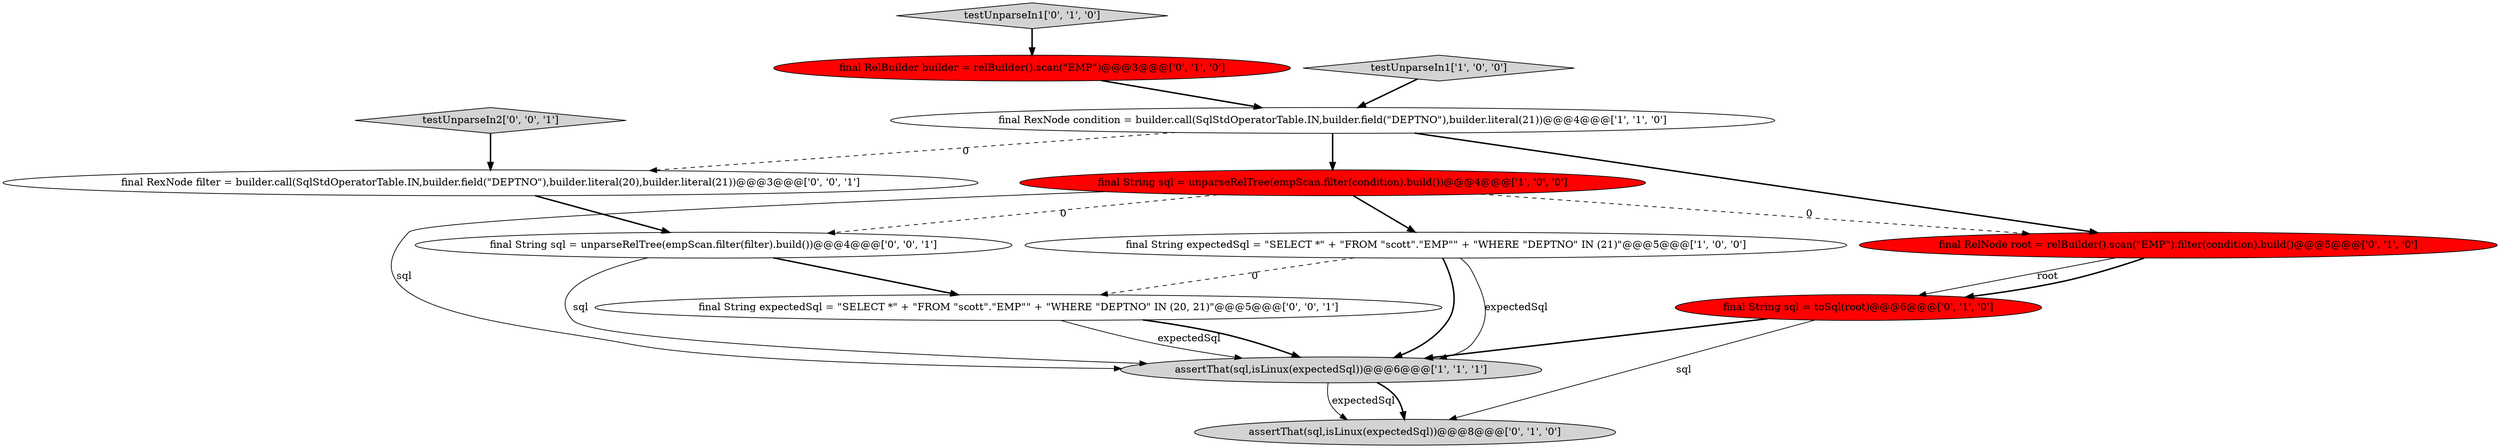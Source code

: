 digraph {
6 [style = filled, label = "final RelBuilder builder = relBuilder().scan(\"EMP\")@@@3@@@['0', '1', '0']", fillcolor = red, shape = ellipse image = "AAA1AAABBB2BBB"];
1 [style = filled, label = "final String expectedSql = \"SELECT *\" + \"FROM \"scott\".\"EMP\"\" + \"WHERE \"DEPTNO\" IN (21)\"@@@5@@@['1', '0', '0']", fillcolor = white, shape = ellipse image = "AAA0AAABBB1BBB"];
0 [style = filled, label = "testUnparseIn1['1', '0', '0']", fillcolor = lightgray, shape = diamond image = "AAA0AAABBB1BBB"];
7 [style = filled, label = "assertThat(sql,isLinux(expectedSql))@@@8@@@['0', '1', '0']", fillcolor = lightgray, shape = ellipse image = "AAA0AAABBB2BBB"];
11 [style = filled, label = "final String expectedSql = \"SELECT *\" + \"FROM \"scott\".\"EMP\"\" + \"WHERE \"DEPTNO\" IN (20, 21)\"@@@5@@@['0', '0', '1']", fillcolor = white, shape = ellipse image = "AAA0AAABBB3BBB"];
5 [style = filled, label = "final RelNode root = relBuilder().scan(\"EMP\").filter(condition).build()@@@5@@@['0', '1', '0']", fillcolor = red, shape = ellipse image = "AAA1AAABBB2BBB"];
8 [style = filled, label = "testUnparseIn1['0', '1', '0']", fillcolor = lightgray, shape = diamond image = "AAA0AAABBB2BBB"];
9 [style = filled, label = "final String sql = toSql(root)@@@6@@@['0', '1', '0']", fillcolor = red, shape = ellipse image = "AAA1AAABBB2BBB"];
13 [style = filled, label = "testUnparseIn2['0', '0', '1']", fillcolor = lightgray, shape = diamond image = "AAA0AAABBB3BBB"];
2 [style = filled, label = "final String sql = unparseRelTree(empScan.filter(condition).build())@@@4@@@['1', '0', '0']", fillcolor = red, shape = ellipse image = "AAA1AAABBB1BBB"];
10 [style = filled, label = "final RexNode filter = builder.call(SqlStdOperatorTable.IN,builder.field(\"DEPTNO\"),builder.literal(20),builder.literal(21))@@@3@@@['0', '0', '1']", fillcolor = white, shape = ellipse image = "AAA0AAABBB3BBB"];
4 [style = filled, label = "final RexNode condition = builder.call(SqlStdOperatorTable.IN,builder.field(\"DEPTNO\"),builder.literal(21))@@@4@@@['1', '1', '0']", fillcolor = white, shape = ellipse image = "AAA0AAABBB1BBB"];
12 [style = filled, label = "final String sql = unparseRelTree(empScan.filter(filter).build())@@@4@@@['0', '0', '1']", fillcolor = white, shape = ellipse image = "AAA0AAABBB3BBB"];
3 [style = filled, label = "assertThat(sql,isLinux(expectedSql))@@@6@@@['1', '1', '1']", fillcolor = lightgray, shape = ellipse image = "AAA0AAABBB1BBB"];
13->10 [style = bold, label=""];
5->9 [style = solid, label="root"];
1->3 [style = solid, label="expectedSql"];
5->9 [style = bold, label=""];
2->1 [style = bold, label=""];
12->11 [style = bold, label=""];
1->3 [style = bold, label=""];
8->6 [style = bold, label=""];
4->2 [style = bold, label=""];
11->3 [style = solid, label="expectedSql"];
3->7 [style = solid, label="expectedSql"];
6->4 [style = bold, label=""];
2->5 [style = dashed, label="0"];
2->12 [style = dashed, label="0"];
3->7 [style = bold, label=""];
11->3 [style = bold, label=""];
0->4 [style = bold, label=""];
10->12 [style = bold, label=""];
1->11 [style = dashed, label="0"];
9->3 [style = bold, label=""];
9->7 [style = solid, label="sql"];
12->3 [style = solid, label="sql"];
4->10 [style = dashed, label="0"];
4->5 [style = bold, label=""];
2->3 [style = solid, label="sql"];
}
